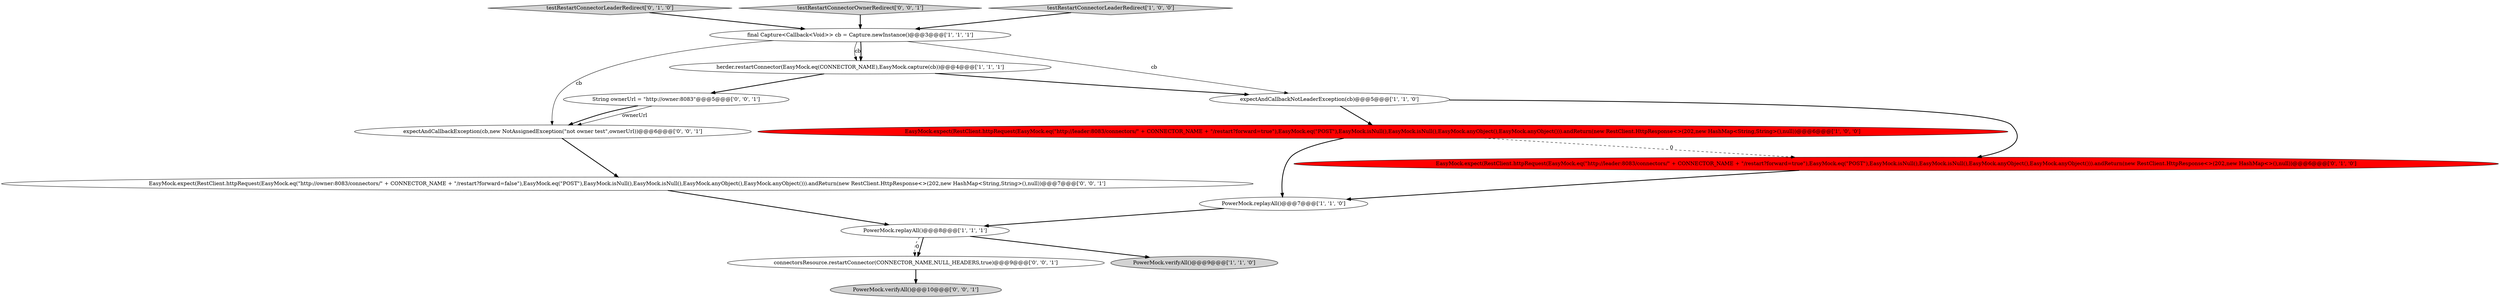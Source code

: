 digraph {
9 [style = filled, label = "testRestartConnectorLeaderRedirect['0', '1', '0']", fillcolor = lightgray, shape = diamond image = "AAA0AAABBB2BBB"];
2 [style = filled, label = "EasyMock.expect(RestClient.httpRequest(EasyMock.eq(\"http://leader:8083/connectors/\" + CONNECTOR_NAME + \"/restart?forward=true\"),EasyMock.eq(\"POST\"),EasyMock.isNull(),EasyMock.isNull(),EasyMock.anyObject(),EasyMock.anyObject())).andReturn(new RestClient.HttpResponse<>(202,new HashMap<String,String>(),null))@@@6@@@['1', '0', '0']", fillcolor = red, shape = ellipse image = "AAA1AAABBB1BBB"];
3 [style = filled, label = "PowerMock.replayAll()@@@8@@@['1', '1', '1']", fillcolor = white, shape = ellipse image = "AAA0AAABBB1BBB"];
7 [style = filled, label = "herder.restartConnector(EasyMock.eq(CONNECTOR_NAME),EasyMock.capture(cb))@@@4@@@['1', '1', '1']", fillcolor = white, shape = ellipse image = "AAA0AAABBB1BBB"];
15 [style = filled, label = "connectorsResource.restartConnector(CONNECTOR_NAME,NULL_HEADERS,true)@@@9@@@['0', '0', '1']", fillcolor = white, shape = ellipse image = "AAA0AAABBB3BBB"];
13 [style = filled, label = "testRestartConnectorOwnerRedirect['0', '0', '1']", fillcolor = lightgray, shape = diamond image = "AAA0AAABBB3BBB"];
5 [style = filled, label = "final Capture<Callback<Void>> cb = Capture.newInstance()@@@3@@@['1', '1', '1']", fillcolor = white, shape = ellipse image = "AAA0AAABBB1BBB"];
11 [style = filled, label = "expectAndCallbackException(cb,new NotAssignedException(\"not owner test\",ownerUrl))@@@6@@@['0', '0', '1']", fillcolor = white, shape = ellipse image = "AAA0AAABBB3BBB"];
12 [style = filled, label = "String ownerUrl = \"http://owner:8083\"@@@5@@@['0', '0', '1']", fillcolor = white, shape = ellipse image = "AAA0AAABBB3BBB"];
14 [style = filled, label = "EasyMock.expect(RestClient.httpRequest(EasyMock.eq(\"http://owner:8083/connectors/\" + CONNECTOR_NAME + \"/restart?forward=false\"),EasyMock.eq(\"POST\"),EasyMock.isNull(),EasyMock.isNull(),EasyMock.anyObject(),EasyMock.anyObject())).andReturn(new RestClient.HttpResponse<>(202,new HashMap<String,String>(),null))@@@7@@@['0', '0', '1']", fillcolor = white, shape = ellipse image = "AAA0AAABBB3BBB"];
10 [style = filled, label = "PowerMock.verifyAll()@@@10@@@['0', '0', '1']", fillcolor = lightgray, shape = ellipse image = "AAA0AAABBB3BBB"];
1 [style = filled, label = "PowerMock.replayAll()@@@7@@@['1', '1', '0']", fillcolor = white, shape = ellipse image = "AAA0AAABBB1BBB"];
6 [style = filled, label = "PowerMock.verifyAll()@@@9@@@['1', '1', '0']", fillcolor = lightgray, shape = ellipse image = "AAA0AAABBB1BBB"];
8 [style = filled, label = "EasyMock.expect(RestClient.httpRequest(EasyMock.eq(\"http://leader:8083/connectors/\" + CONNECTOR_NAME + \"/restart?forward=true\"),EasyMock.eq(\"POST\"),EasyMock.isNull(),EasyMock.isNull(),EasyMock.anyObject(),EasyMock.anyObject())).andReturn(new RestClient.HttpResponse<>(202,new HashMap<>(),null))@@@6@@@['0', '1', '0']", fillcolor = red, shape = ellipse image = "AAA1AAABBB2BBB"];
4 [style = filled, label = "testRestartConnectorLeaderRedirect['1', '0', '0']", fillcolor = lightgray, shape = diamond image = "AAA0AAABBB1BBB"];
0 [style = filled, label = "expectAndCallbackNotLeaderException(cb)@@@5@@@['1', '1', '0']", fillcolor = white, shape = ellipse image = "AAA0AAABBB1BBB"];
14->3 [style = bold, label=""];
15->10 [style = bold, label=""];
12->11 [style = solid, label="ownerUrl"];
11->14 [style = bold, label=""];
7->12 [style = bold, label=""];
5->11 [style = solid, label="cb"];
2->1 [style = bold, label=""];
0->2 [style = bold, label=""];
12->11 [style = bold, label=""];
1->3 [style = bold, label=""];
3->6 [style = bold, label=""];
7->0 [style = bold, label=""];
3->15 [style = bold, label=""];
2->8 [style = dashed, label="0"];
8->1 [style = bold, label=""];
0->8 [style = bold, label=""];
13->5 [style = bold, label=""];
9->5 [style = bold, label=""];
5->7 [style = solid, label="cb"];
3->15 [style = dashed, label="0"];
5->7 [style = bold, label=""];
5->0 [style = solid, label="cb"];
4->5 [style = bold, label=""];
}
